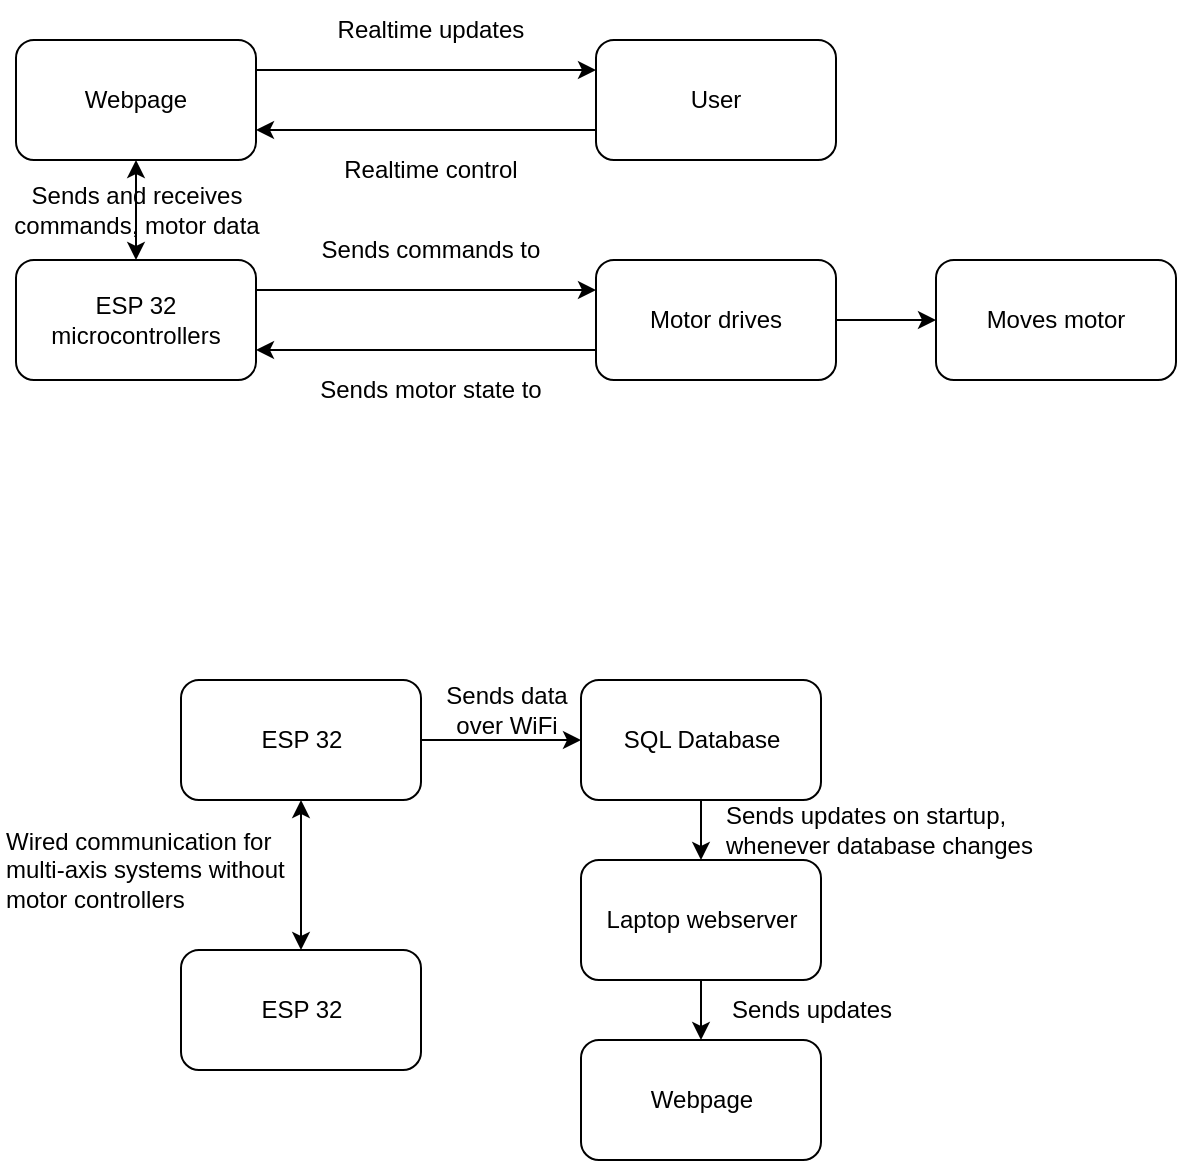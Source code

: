 <mxfile version="22.1.4" type="github">
  <diagram name="Page-1" id="IyFaSJXehdAYe9SnTWNC">
    <mxGraphModel dx="796" dy="472" grid="1" gridSize="10" guides="1" tooltips="1" connect="1" arrows="1" fold="1" page="1" pageScale="1" pageWidth="850" pageHeight="1100" math="0" shadow="0">
      <root>
        <mxCell id="0" />
        <mxCell id="1" parent="0" />
        <mxCell id="XIC-ybf91ITHPClUM8sA-1" value="ESP 32 microcontrollers" style="rounded=1;whiteSpace=wrap;html=1;" vertex="1" parent="1">
          <mxGeometry x="40" y="190" width="120" height="60" as="geometry" />
        </mxCell>
        <mxCell id="XIC-ybf91ITHPClUM8sA-2" value="Motor drives" style="rounded=1;whiteSpace=wrap;html=1;" vertex="1" parent="1">
          <mxGeometry x="330" y="190" width="120" height="60" as="geometry" />
        </mxCell>
        <mxCell id="XIC-ybf91ITHPClUM8sA-3" value="Moves motor" style="rounded=1;whiteSpace=wrap;html=1;" vertex="1" parent="1">
          <mxGeometry x="500" y="190" width="120" height="60" as="geometry" />
        </mxCell>
        <mxCell id="XIC-ybf91ITHPClUM8sA-4" value="" style="endArrow=classic;html=1;rounded=0;exitX=1;exitY=0.25;exitDx=0;exitDy=0;entryX=0;entryY=0.25;entryDx=0;entryDy=0;" edge="1" parent="1" source="XIC-ybf91ITHPClUM8sA-1" target="XIC-ybf91ITHPClUM8sA-2">
          <mxGeometry width="50" height="50" relative="1" as="geometry">
            <mxPoint x="300" y="270" as="sourcePoint" />
            <mxPoint x="300" y="220" as="targetPoint" />
          </mxGeometry>
        </mxCell>
        <mxCell id="XIC-ybf91ITHPClUM8sA-5" value="Sends commands to" style="text;html=1;strokeColor=none;fillColor=none;align=center;verticalAlign=middle;whiteSpace=wrap;rounded=0;" vertex="1" parent="1">
          <mxGeometry x="180" y="170" width="135" height="30" as="geometry" />
        </mxCell>
        <mxCell id="XIC-ybf91ITHPClUM8sA-6" value="" style="endArrow=classic;html=1;rounded=0;exitX=0;exitY=0.75;exitDx=0;exitDy=0;entryX=1;entryY=0.75;entryDx=0;entryDy=0;" edge="1" parent="1" source="XIC-ybf91ITHPClUM8sA-2" target="XIC-ybf91ITHPClUM8sA-1">
          <mxGeometry width="50" height="50" relative="1" as="geometry">
            <mxPoint x="300" y="210" as="sourcePoint" />
            <mxPoint x="350" y="160" as="targetPoint" />
          </mxGeometry>
        </mxCell>
        <mxCell id="XIC-ybf91ITHPClUM8sA-7" value="Sends motor state to" style="text;html=1;strokeColor=none;fillColor=none;align=center;verticalAlign=middle;whiteSpace=wrap;rounded=0;" vertex="1" parent="1">
          <mxGeometry x="180" y="240" width="135" height="30" as="geometry" />
        </mxCell>
        <mxCell id="XIC-ybf91ITHPClUM8sA-8" value="" style="endArrow=classic;html=1;rounded=0;exitX=1;exitY=0.5;exitDx=0;exitDy=0;entryX=0;entryY=0.5;entryDx=0;entryDy=0;" edge="1" parent="1" source="XIC-ybf91ITHPClUM8sA-2" target="XIC-ybf91ITHPClUM8sA-3">
          <mxGeometry width="50" height="50" relative="1" as="geometry">
            <mxPoint x="300" y="210" as="sourcePoint" />
            <mxPoint x="480" y="180" as="targetPoint" />
          </mxGeometry>
        </mxCell>
        <mxCell id="XIC-ybf91ITHPClUM8sA-9" value="Webpage" style="rounded=1;whiteSpace=wrap;html=1;" vertex="1" parent="1">
          <mxGeometry x="40" y="80" width="120" height="60" as="geometry" />
        </mxCell>
        <mxCell id="XIC-ybf91ITHPClUM8sA-12" value="User" style="rounded=1;whiteSpace=wrap;html=1;" vertex="1" parent="1">
          <mxGeometry x="330" y="80" width="120" height="60" as="geometry" />
        </mxCell>
        <mxCell id="XIC-ybf91ITHPClUM8sA-13" value="" style="endArrow=classic;html=1;rounded=0;exitX=1;exitY=0.25;exitDx=0;exitDy=0;entryX=0;entryY=0.25;entryDx=0;entryDy=0;" edge="1" parent="1" source="XIC-ybf91ITHPClUM8sA-9" target="XIC-ybf91ITHPClUM8sA-12">
          <mxGeometry width="50" height="50" relative="1" as="geometry">
            <mxPoint x="300" y="200" as="sourcePoint" />
            <mxPoint x="350" y="150" as="targetPoint" />
          </mxGeometry>
        </mxCell>
        <mxCell id="XIC-ybf91ITHPClUM8sA-14" value="Realtime updates" style="text;html=1;strokeColor=none;fillColor=none;align=center;verticalAlign=middle;whiteSpace=wrap;rounded=0;" vertex="1" parent="1">
          <mxGeometry x="180" y="60" width="135" height="30" as="geometry" />
        </mxCell>
        <mxCell id="XIC-ybf91ITHPClUM8sA-15" value="" style="endArrow=classic;html=1;rounded=0;exitX=0;exitY=0.75;exitDx=0;exitDy=0;entryX=1;entryY=0.75;entryDx=0;entryDy=0;" edge="1" parent="1" source="XIC-ybf91ITHPClUM8sA-12" target="XIC-ybf91ITHPClUM8sA-9">
          <mxGeometry width="50" height="50" relative="1" as="geometry">
            <mxPoint x="300" y="200" as="sourcePoint" />
            <mxPoint x="350" y="150" as="targetPoint" />
          </mxGeometry>
        </mxCell>
        <mxCell id="XIC-ybf91ITHPClUM8sA-16" value="Realtime control" style="text;html=1;strokeColor=none;fillColor=none;align=center;verticalAlign=middle;whiteSpace=wrap;rounded=0;" vertex="1" parent="1">
          <mxGeometry x="180" y="130" width="135" height="30" as="geometry" />
        </mxCell>
        <mxCell id="XIC-ybf91ITHPClUM8sA-19" value="" style="endArrow=classic;startArrow=classic;html=1;rounded=0;entryX=0.5;entryY=1;entryDx=0;entryDy=0;" edge="1" parent="1" target="XIC-ybf91ITHPClUM8sA-9">
          <mxGeometry width="50" height="50" relative="1" as="geometry">
            <mxPoint x="100" y="190" as="sourcePoint" />
            <mxPoint x="150" y="140" as="targetPoint" />
          </mxGeometry>
        </mxCell>
        <mxCell id="XIC-ybf91ITHPClUM8sA-21" value="Sends and receives commands, motor data" style="text;html=1;strokeColor=none;fillColor=none;align=center;verticalAlign=middle;whiteSpace=wrap;rounded=0;" vertex="1" parent="1">
          <mxGeometry x="32.5" y="150" width="135" height="30" as="geometry" />
        </mxCell>
        <mxCell id="XIC-ybf91ITHPClUM8sA-28" style="edgeStyle=orthogonalEdgeStyle;rounded=0;orthogonalLoop=1;jettySize=auto;html=1;exitX=1;exitY=0.5;exitDx=0;exitDy=0;entryX=0;entryY=0.5;entryDx=0;entryDy=0;" edge="1" parent="1" source="XIC-ybf91ITHPClUM8sA-22" target="XIC-ybf91ITHPClUM8sA-25">
          <mxGeometry relative="1" as="geometry" />
        </mxCell>
        <mxCell id="XIC-ybf91ITHPClUM8sA-22" value="ESP 32" style="rounded=1;whiteSpace=wrap;html=1;" vertex="1" parent="1">
          <mxGeometry x="122.5" y="400" width="120" height="60" as="geometry" />
        </mxCell>
        <mxCell id="XIC-ybf91ITHPClUM8sA-36" style="edgeStyle=orthogonalEdgeStyle;rounded=0;orthogonalLoop=1;jettySize=auto;html=1;exitX=0.5;exitY=1;exitDx=0;exitDy=0;entryX=0.5;entryY=0;entryDx=0;entryDy=0;" edge="1" parent="1" source="XIC-ybf91ITHPClUM8sA-23" target="XIC-ybf91ITHPClUM8sA-24">
          <mxGeometry relative="1" as="geometry" />
        </mxCell>
        <mxCell id="XIC-ybf91ITHPClUM8sA-23" value="Laptop webserver" style="rounded=1;whiteSpace=wrap;html=1;" vertex="1" parent="1">
          <mxGeometry x="322.5" y="490" width="120" height="60" as="geometry" />
        </mxCell>
        <mxCell id="XIC-ybf91ITHPClUM8sA-24" value="Webpage" style="rounded=1;whiteSpace=wrap;html=1;" vertex="1" parent="1">
          <mxGeometry x="322.5" y="580" width="120" height="60" as="geometry" />
        </mxCell>
        <mxCell id="XIC-ybf91ITHPClUM8sA-30" style="edgeStyle=orthogonalEdgeStyle;rounded=0;orthogonalLoop=1;jettySize=auto;html=1;exitX=0.5;exitY=1;exitDx=0;exitDy=0;entryX=0.5;entryY=0;entryDx=0;entryDy=0;" edge="1" parent="1" source="XIC-ybf91ITHPClUM8sA-25" target="XIC-ybf91ITHPClUM8sA-23">
          <mxGeometry relative="1" as="geometry" />
        </mxCell>
        <mxCell id="XIC-ybf91ITHPClUM8sA-25" value="SQL Database" style="rounded=1;whiteSpace=wrap;html=1;" vertex="1" parent="1">
          <mxGeometry x="322.5" y="400" width="120" height="60" as="geometry" />
        </mxCell>
        <mxCell id="XIC-ybf91ITHPClUM8sA-27" value="Sends data&lt;br&gt;over WiFi" style="text;html=1;strokeColor=none;fillColor=none;align=center;verticalAlign=middle;whiteSpace=wrap;rounded=0;" vertex="1" parent="1">
          <mxGeometry x="222.5" y="400" width="125" height="30" as="geometry" />
        </mxCell>
        <mxCell id="XIC-ybf91ITHPClUM8sA-31" value="Sends updates on startup,&lt;br&gt;whenever database changes" style="text;html=1;strokeColor=none;fillColor=none;align=left;verticalAlign=middle;whiteSpace=wrap;rounded=0;" vertex="1" parent="1">
          <mxGeometry x="392.5" y="460" width="180" height="30" as="geometry" />
        </mxCell>
        <mxCell id="XIC-ybf91ITHPClUM8sA-37" value="Sends updates" style="text;html=1;strokeColor=none;fillColor=none;align=center;verticalAlign=middle;whiteSpace=wrap;rounded=0;" vertex="1" parent="1">
          <mxGeometry x="347.5" y="550" width="180" height="30" as="geometry" />
        </mxCell>
        <mxCell id="XIC-ybf91ITHPClUM8sA-38" value="ESP 32" style="rounded=1;whiteSpace=wrap;html=1;" vertex="1" parent="1">
          <mxGeometry x="122.5" y="535" width="120" height="60" as="geometry" />
        </mxCell>
        <mxCell id="XIC-ybf91ITHPClUM8sA-39" value="" style="endArrow=classic;startArrow=classic;html=1;rounded=0;exitX=0.5;exitY=0;exitDx=0;exitDy=0;entryX=0.5;entryY=1;entryDx=0;entryDy=0;" edge="1" parent="1" source="XIC-ybf91ITHPClUM8sA-38" target="XIC-ybf91ITHPClUM8sA-22">
          <mxGeometry width="50" height="50" relative="1" as="geometry">
            <mxPoint x="242.5" y="560" as="sourcePoint" />
            <mxPoint x="292.5" y="510" as="targetPoint" />
            <Array as="points" />
          </mxGeometry>
        </mxCell>
        <mxCell id="XIC-ybf91ITHPClUM8sA-40" value="Wired communication for multi-axis systems without motor controllers" style="text;html=1;strokeColor=none;fillColor=none;align=left;verticalAlign=middle;whiteSpace=wrap;rounded=0;" vertex="1" parent="1">
          <mxGeometry x="32.5" y="480" width="160" height="30" as="geometry" />
        </mxCell>
      </root>
    </mxGraphModel>
  </diagram>
</mxfile>
